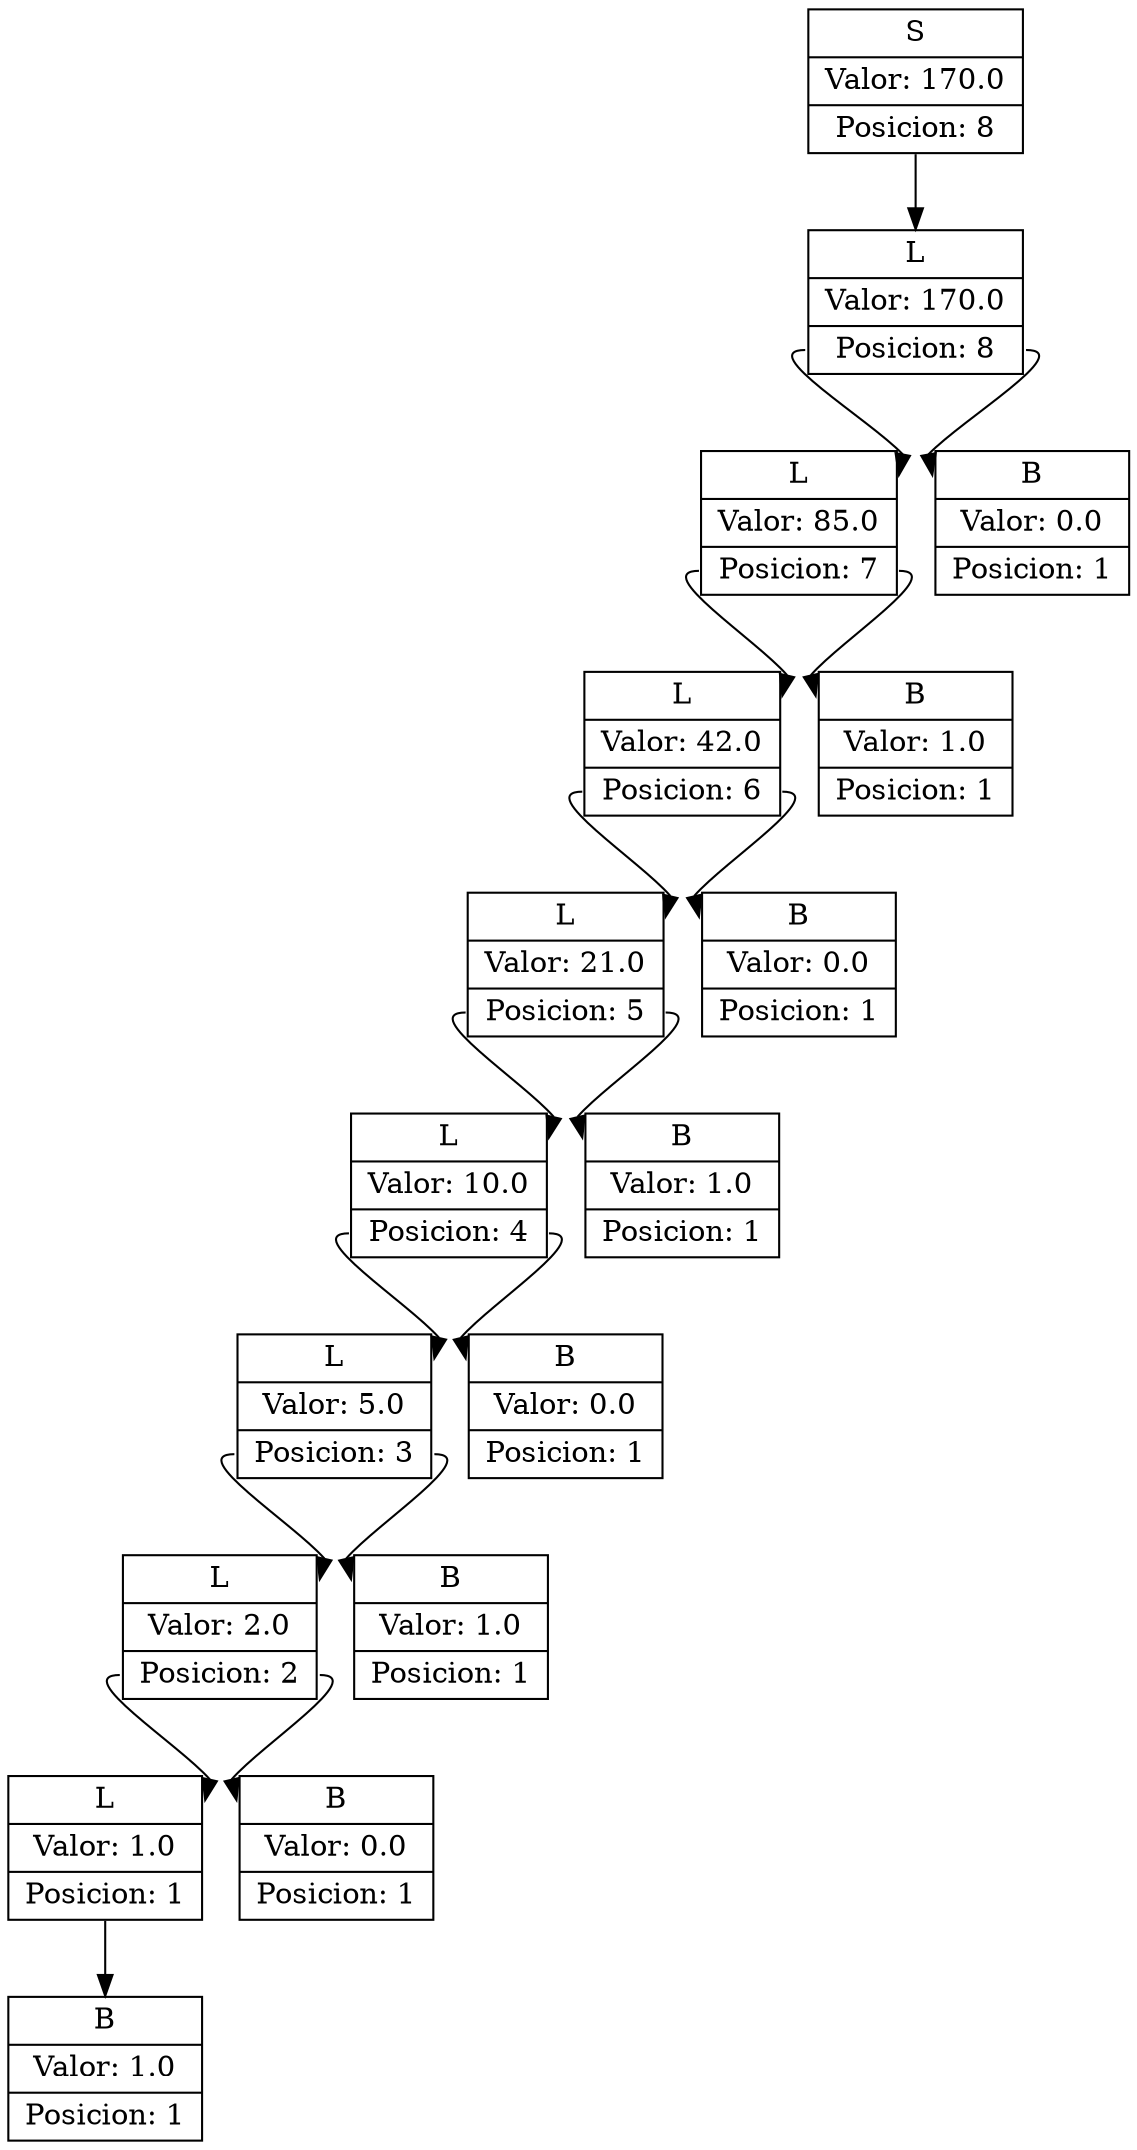 digraph G {
node [shape = record,height=.1];
nodeS17[shape=record, label = "{<f0>S|Valor: 170.0|<f1>Posicion: 8}"];
nodeB1[shape=record, label = "{<f0>B|Valor: 1.0|<f1>Posicion: 1}"];
"nodeL2":f1 -> "nodeB1":f0;
nodeL2[shape=record, label = "{<f0>L|Valor: 1.0|<f1>Posicion: 1}"];
"nodeL4":f1 -> "nodeL2":f0;
nodeB3[shape=record, label = "{<f0>B|Valor: 0.0|<f1>Posicion: 1}"];
"nodeL4":f1 -> "nodeB3":f0;
nodeL4[shape=record, label = "{<f0>L|Valor: 2.0|<f1>Posicion: 2}"];
"nodeL6":f1 -> "nodeL4":f0;
nodeB5[shape=record, label = "{<f0>B|Valor: 1.0|<f1>Posicion: 1}"];
"nodeL6":f1 -> "nodeB5":f0;
nodeL6[shape=record, label = "{<f0>L|Valor: 5.0|<f1>Posicion: 3}"];
"nodeL8":f1 -> "nodeL6":f0;
nodeB7[shape=record, label = "{<f0>B|Valor: 0.0|<f1>Posicion: 1}"];
"nodeL8":f1 -> "nodeB7":f0;
nodeL8[shape=record, label = "{<f0>L|Valor: 10.0|<f1>Posicion: 4}"];
"nodeL10":f1 -> "nodeL8":f0;
nodeB9[shape=record, label = "{<f0>B|Valor: 1.0|<f1>Posicion: 1}"];
"nodeL10":f1 -> "nodeB9":f0;
nodeL10[shape=record, label = "{<f0>L|Valor: 21.0|<f1>Posicion: 5}"];
"nodeL12":f1 -> "nodeL10":f0;
nodeB11[shape=record, label = "{<f0>B|Valor: 0.0|<f1>Posicion: 1}"];
"nodeL12":f1 -> "nodeB11":f0;
nodeL12[shape=record, label = "{<f0>L|Valor: 42.0|<f1>Posicion: 6}"];
"nodeL14":f1 -> "nodeL12":f0;
nodeB13[shape=record, label = "{<f0>B|Valor: 1.0|<f1>Posicion: 1}"];
"nodeL14":f1 -> "nodeB13":f0;
nodeL14[shape=record, label = "{<f0>L|Valor: 85.0|<f1>Posicion: 7}"];
"nodeL16":f1 -> "nodeL14":f0;
nodeB15[shape=record, label = "{<f0>B|Valor: 0.0|<f1>Posicion: 1}"];
"nodeL16":f1 -> "nodeB15":f0;
nodeL16[shape=record, label = "{<f0>L|Valor: 170.0|<f1>Posicion: 8}"];
"nodeS17":f1 -> "nodeL16":f0;
}